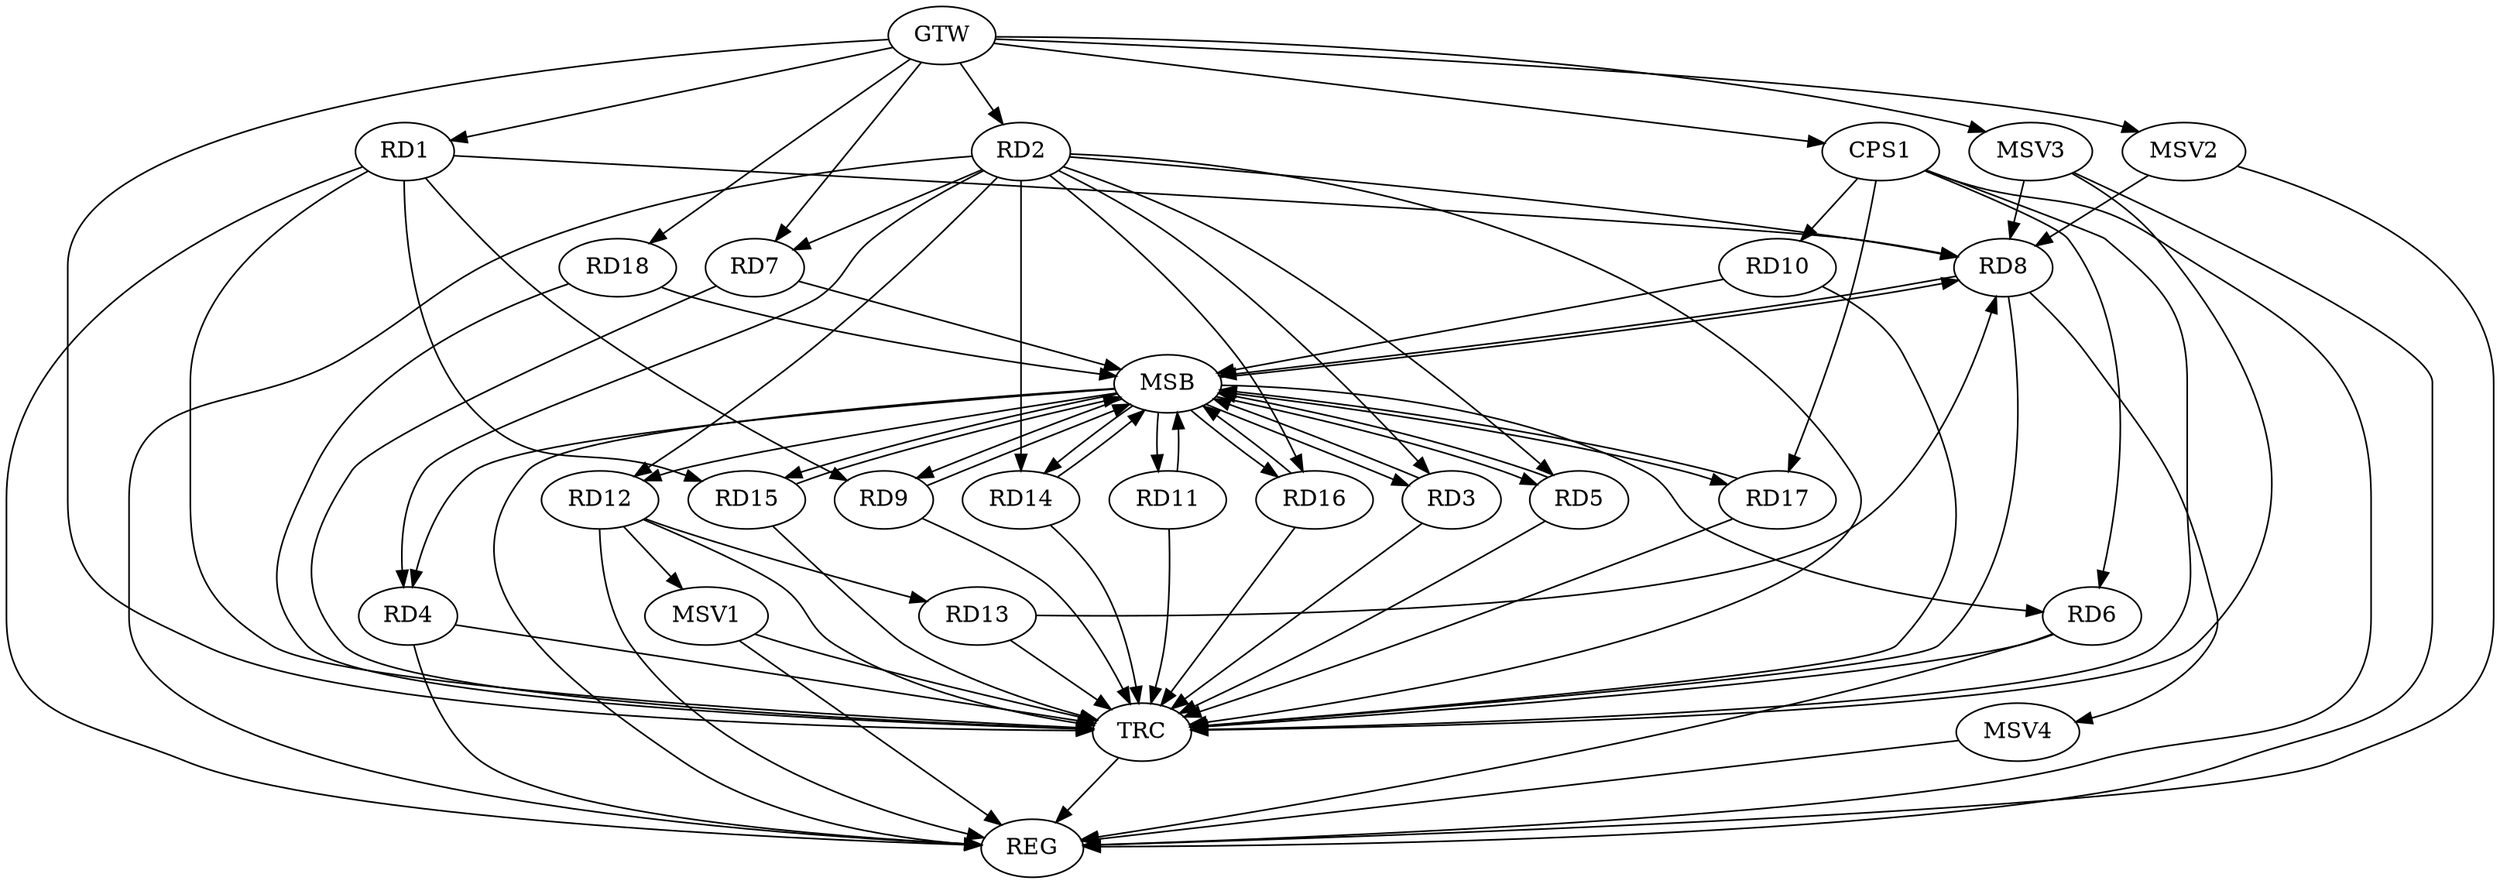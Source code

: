 strict digraph G {
  RD1 [ label="RD1" ];
  RD2 [ label="RD2" ];
  RD3 [ label="RD3" ];
  RD4 [ label="RD4" ];
  RD5 [ label="RD5" ];
  RD6 [ label="RD6" ];
  RD7 [ label="RD7" ];
  RD8 [ label="RD8" ];
  RD9 [ label="RD9" ];
  RD10 [ label="RD10" ];
  RD11 [ label="RD11" ];
  RD12 [ label="RD12" ];
  RD13 [ label="RD13" ];
  RD14 [ label="RD14" ];
  RD15 [ label="RD15" ];
  RD16 [ label="RD16" ];
  RD17 [ label="RD17" ];
  RD18 [ label="RD18" ];
  CPS1 [ label="CPS1" ];
  GTW [ label="GTW" ];
  REG [ label="REG" ];
  MSB [ label="MSB" ];
  TRC [ label="TRC" ];
  MSV1 [ label="MSV1" ];
  MSV2 [ label="MSV2" ];
  MSV3 [ label="MSV3" ];
  MSV4 [ label="MSV4" ];
  RD1 -> RD8;
  RD1 -> RD9;
  RD1 -> RD15;
  RD2 -> RD3;
  RD2 -> RD5;
  RD2 -> RD8;
  RD2 -> RD12;
  RD2 -> RD16;
  RD13 -> RD8;
  RD12 -> RD13;
  CPS1 -> RD6;
  CPS1 -> RD17;
  CPS1 -> RD10;
  GTW -> RD1;
  GTW -> RD2;
  GTW -> RD7;
  GTW -> RD18;
  GTW -> CPS1;
  RD1 -> REG;
  RD2 -> REG;
  RD4 -> REG;
  RD6 -> REG;
  RD12 -> REG;
  CPS1 -> REG;
  RD3 -> MSB;
  MSB -> RD4;
  MSB -> REG;
  RD5 -> MSB;
  MSB -> RD3;
  MSB -> RD9;
  MSB -> RD12;
  MSB -> RD17;
  RD7 -> MSB;
  MSB -> RD6;
  MSB -> RD14;
  RD8 -> MSB;
  MSB -> RD11;
  RD9 -> MSB;
  RD10 -> MSB;
  RD11 -> MSB;
  RD14 -> MSB;
  MSB -> RD16;
  RD15 -> MSB;
  MSB -> RD5;
  RD16 -> MSB;
  MSB -> RD15;
  RD17 -> MSB;
  RD18 -> MSB;
  MSB -> RD8;
  RD1 -> TRC;
  RD2 -> TRC;
  RD3 -> TRC;
  RD4 -> TRC;
  RD5 -> TRC;
  RD6 -> TRC;
  RD7 -> TRC;
  RD8 -> TRC;
  RD9 -> TRC;
  RD10 -> TRC;
  RD11 -> TRC;
  RD12 -> TRC;
  RD13 -> TRC;
  RD14 -> TRC;
  RD15 -> TRC;
  RD16 -> TRC;
  RD17 -> TRC;
  RD18 -> TRC;
  CPS1 -> TRC;
  GTW -> TRC;
  TRC -> REG;
  RD2 -> RD4;
  RD2 -> RD14;
  RD2 -> RD7;
  RD12 -> MSV1;
  MSV1 -> REG;
  MSV1 -> TRC;
  MSV2 -> RD8;
  GTW -> MSV2;
  MSV2 -> REG;
  MSV3 -> RD8;
  GTW -> MSV3;
  MSV3 -> REG;
  MSV3 -> TRC;
  RD8 -> MSV4;
  MSV4 -> REG;
}
